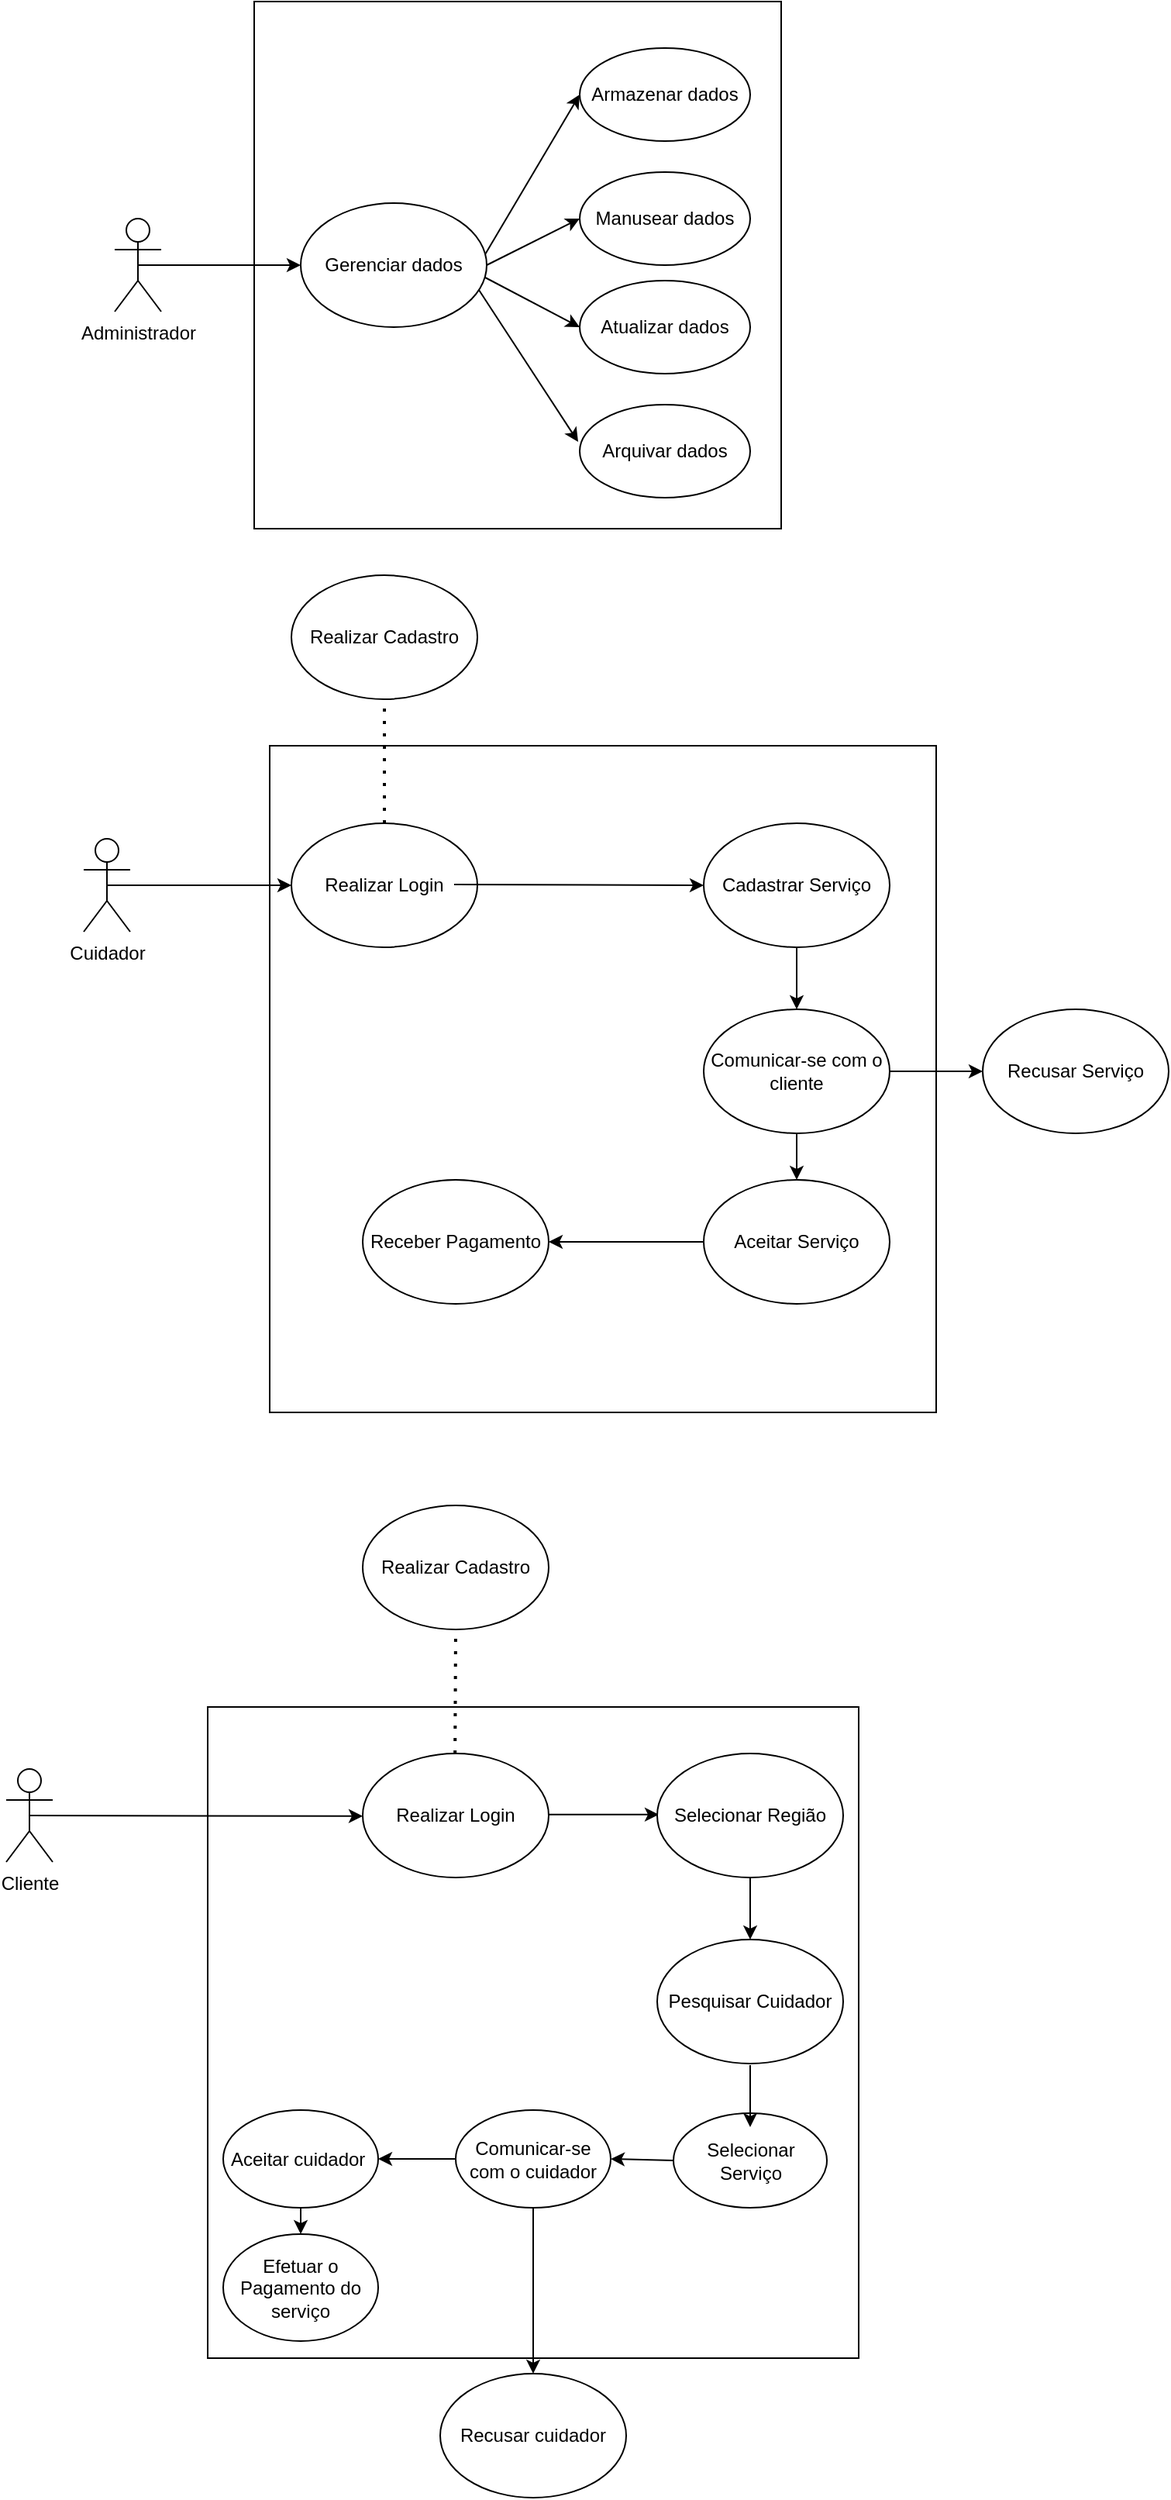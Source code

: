 <mxfile version="20.6.0" type="github">
  <diagram id="1JFybXOpvzETL5H1QQ5i" name="Página-1">
    <mxGraphModel dx="1038" dy="571" grid="0" gridSize="10" guides="1" tooltips="1" connect="1" arrows="1" fold="1" page="1" pageScale="1" pageWidth="827" pageHeight="1169" math="0" shadow="0">
      <root>
        <mxCell id="0" />
        <mxCell id="1" parent="0" />
        <mxCell id="8y08LUwxxKNc5G4AUGIe-8" value="" style="whiteSpace=wrap;html=1;aspect=fixed;" parent="1" vertex="1">
          <mxGeometry x="240" y="1110" width="420" height="420" as="geometry" />
        </mxCell>
        <mxCell id="8y08LUwxxKNc5G4AUGIe-5" value="" style="whiteSpace=wrap;html=1;aspect=fixed;" parent="1" vertex="1">
          <mxGeometry x="280" y="490" width="430" height="430" as="geometry" />
        </mxCell>
        <mxCell id="NHUJ_iVghNOpvBfTZE3G-16" value="" style="whiteSpace=wrap;html=1;aspect=fixed;" parent="1" vertex="1">
          <mxGeometry x="270" y="10" width="340" height="340" as="geometry" />
        </mxCell>
        <mxCell id="NHUJ_iVghNOpvBfTZE3G-1" value="Cliente" style="shape=umlActor;verticalLabelPosition=bottom;verticalAlign=top;html=1;outlineConnect=0;" parent="1" vertex="1">
          <mxGeometry x="110" y="1150" width="30" height="60" as="geometry" />
        </mxCell>
        <mxCell id="NHUJ_iVghNOpvBfTZE3G-2" value="Cuidador" style="shape=umlActor;verticalLabelPosition=bottom;verticalAlign=top;html=1;outlineConnect=0;" parent="1" vertex="1">
          <mxGeometry x="160" y="550" width="30" height="60" as="geometry" />
        </mxCell>
        <mxCell id="NHUJ_iVghNOpvBfTZE3G-3" value="Realizar Login" style="ellipse;whiteSpace=wrap;html=1;" parent="1" vertex="1">
          <mxGeometry x="294" y="540" width="120" height="80" as="geometry" />
        </mxCell>
        <mxCell id="NHUJ_iVghNOpvBfTZE3G-5" value="Administrador" style="shape=umlActor;verticalLabelPosition=bottom;verticalAlign=top;html=1;outlineConnect=0;" parent="1" vertex="1">
          <mxGeometry x="180" y="150" width="30" height="60" as="geometry" />
        </mxCell>
        <mxCell id="NHUJ_iVghNOpvBfTZE3G-6" value="Gerenciar dados" style="ellipse;whiteSpace=wrap;html=1;" parent="1" vertex="1">
          <mxGeometry x="300" y="140" width="120" height="80" as="geometry" />
        </mxCell>
        <mxCell id="NHUJ_iVghNOpvBfTZE3G-7" value="Armazenar dados" style="ellipse;whiteSpace=wrap;html=1;" parent="1" vertex="1">
          <mxGeometry x="480" y="40" width="110" height="60" as="geometry" />
        </mxCell>
        <mxCell id="NHUJ_iVghNOpvBfTZE3G-8" value="Manusear dados" style="ellipse;whiteSpace=wrap;html=1;" parent="1" vertex="1">
          <mxGeometry x="480" y="120" width="110" height="60" as="geometry" />
        </mxCell>
        <mxCell id="NHUJ_iVghNOpvBfTZE3G-9" value="Atualizar dados" style="ellipse;whiteSpace=wrap;html=1;" parent="1" vertex="1">
          <mxGeometry x="480" y="190" width="110" height="60" as="geometry" />
        </mxCell>
        <mxCell id="NHUJ_iVghNOpvBfTZE3G-10" value="Arquivar dados" style="ellipse;whiteSpace=wrap;html=1;" parent="1" vertex="1">
          <mxGeometry x="480" y="270" width="110" height="60" as="geometry" />
        </mxCell>
        <mxCell id="NHUJ_iVghNOpvBfTZE3G-11" value="" style="endArrow=classic;html=1;rounded=0;exitX=0.5;exitY=0.5;exitDx=0;exitDy=0;exitPerimeter=0;entryX=0;entryY=0.5;entryDx=0;entryDy=0;" parent="1" source="NHUJ_iVghNOpvBfTZE3G-5" target="NHUJ_iVghNOpvBfTZE3G-6" edge="1">
          <mxGeometry width="50" height="50" relative="1" as="geometry">
            <mxPoint x="300" y="420" as="sourcePoint" />
            <mxPoint x="350" y="370" as="targetPoint" />
          </mxGeometry>
        </mxCell>
        <mxCell id="NHUJ_iVghNOpvBfTZE3G-12" value="" style="endArrow=classic;html=1;rounded=0;exitX=0.992;exitY=0.413;exitDx=0;exitDy=0;exitPerimeter=0;entryX=0;entryY=0.5;entryDx=0;entryDy=0;" parent="1" source="NHUJ_iVghNOpvBfTZE3G-6" target="NHUJ_iVghNOpvBfTZE3G-7" edge="1">
          <mxGeometry width="50" height="50" relative="1" as="geometry">
            <mxPoint x="410" y="190" as="sourcePoint" />
            <mxPoint x="460" y="140" as="targetPoint" />
          </mxGeometry>
        </mxCell>
        <mxCell id="NHUJ_iVghNOpvBfTZE3G-13" value="" style="endArrow=classic;html=1;rounded=0;exitX=1;exitY=0.5;exitDx=0;exitDy=0;entryX=0;entryY=0.5;entryDx=0;entryDy=0;" parent="1" source="NHUJ_iVghNOpvBfTZE3G-6" target="NHUJ_iVghNOpvBfTZE3G-8" edge="1">
          <mxGeometry width="50" height="50" relative="1" as="geometry">
            <mxPoint x="429.04" y="183.04" as="sourcePoint" />
            <mxPoint x="490" y="80" as="targetPoint" />
          </mxGeometry>
        </mxCell>
        <mxCell id="NHUJ_iVghNOpvBfTZE3G-14" value="" style="endArrow=classic;html=1;rounded=0;exitX=0.992;exitY=0.6;exitDx=0;exitDy=0;entryX=0;entryY=0.5;entryDx=0;entryDy=0;exitPerimeter=0;" parent="1" source="NHUJ_iVghNOpvBfTZE3G-6" target="NHUJ_iVghNOpvBfTZE3G-9" edge="1">
          <mxGeometry width="50" height="50" relative="1" as="geometry">
            <mxPoint x="430" y="190" as="sourcePoint" />
            <mxPoint x="490" y="160" as="targetPoint" />
          </mxGeometry>
        </mxCell>
        <mxCell id="NHUJ_iVghNOpvBfTZE3G-15" value="" style="endArrow=classic;html=1;rounded=0;entryX=-0.009;entryY=0.4;entryDx=0;entryDy=0;entryPerimeter=0;exitX=0.958;exitY=0.7;exitDx=0;exitDy=0;exitPerimeter=0;" parent="1" source="NHUJ_iVghNOpvBfTZE3G-6" target="NHUJ_iVghNOpvBfTZE3G-10" edge="1">
          <mxGeometry width="50" height="50" relative="1" as="geometry">
            <mxPoint x="380" y="250" as="sourcePoint" />
            <mxPoint x="490" y="230" as="targetPoint" />
          </mxGeometry>
        </mxCell>
        <mxCell id="NHUJ_iVghNOpvBfTZE3G-19" value="" style="endArrow=classic;html=1;rounded=0;entryX=0;entryY=0.5;entryDx=0;entryDy=0;exitX=0.5;exitY=0.5;exitDx=0;exitDy=0;exitPerimeter=0;" parent="1" source="NHUJ_iVghNOpvBfTZE3G-2" target="NHUJ_iVghNOpvBfTZE3G-3" edge="1">
          <mxGeometry width="50" height="50" relative="1" as="geometry">
            <mxPoint x="210.0" y="640" as="sourcePoint" />
            <mxPoint x="290" y="570" as="targetPoint" />
          </mxGeometry>
        </mxCell>
        <mxCell id="NHUJ_iVghNOpvBfTZE3G-20" value="Realizar Cadastro" style="ellipse;whiteSpace=wrap;html=1;container=1;" parent="1" vertex="1">
          <mxGeometry x="294" y="380" width="120" height="80" as="geometry" />
        </mxCell>
        <mxCell id="NHUJ_iVghNOpvBfTZE3G-22" value="" style="endArrow=none;dashed=1;html=1;dashPattern=1 3;strokeWidth=2;rounded=0;exitX=0.5;exitY=0;exitDx=0;exitDy=0;entryX=0.5;entryY=1;entryDx=0;entryDy=0;" parent="1" source="NHUJ_iVghNOpvBfTZE3G-3" target="NHUJ_iVghNOpvBfTZE3G-20" edge="1">
          <mxGeometry width="50" height="50" relative="1" as="geometry">
            <mxPoint x="370" y="560" as="sourcePoint" />
            <mxPoint x="430" y="500" as="targetPoint" />
          </mxGeometry>
        </mxCell>
        <mxCell id="NHUJ_iVghNOpvBfTZE3G-4" value="Cadastrar Serviço" style="ellipse;whiteSpace=wrap;html=1;container=1;" parent="1" vertex="1">
          <mxGeometry x="560" y="540" width="120" height="80" as="geometry" />
        </mxCell>
        <mxCell id="NHUJ_iVghNOpvBfTZE3G-26" value="" style="endArrow=classic;html=1;rounded=0;exitX=0.5;exitY=0.5;exitDx=0;exitDy=0;exitPerimeter=0;entryX=0;entryY=0.5;entryDx=0;entryDy=0;" parent="1" target="NHUJ_iVghNOpvBfTZE3G-4" edge="1">
          <mxGeometry width="50" height="50" relative="1" as="geometry">
            <mxPoint x="399" y="579.5" as="sourcePoint" />
            <mxPoint x="470" y="579.5" as="targetPoint" />
          </mxGeometry>
        </mxCell>
        <mxCell id="NHUJ_iVghNOpvBfTZE3G-27" value="" style="endArrow=classic;html=1;rounded=0;entryX=0;entryY=0.5;entryDx=0;entryDy=0;exitX=0.5;exitY=0.5;exitDx=0;exitDy=0;exitPerimeter=0;" parent="1" source="NHUJ_iVghNOpvBfTZE3G-1" edge="1">
          <mxGeometry width="50" height="50" relative="1" as="geometry">
            <mxPoint x="235" y="1180.41" as="sourcePoint" />
            <mxPoint x="340" y="1180.41" as="targetPoint" />
          </mxGeometry>
        </mxCell>
        <mxCell id="NHUJ_iVghNOpvBfTZE3G-28" value="Realizar Login" style="ellipse;whiteSpace=wrap;html=1;" parent="1" vertex="1">
          <mxGeometry x="340" y="1140" width="120" height="80" as="geometry" />
        </mxCell>
        <mxCell id="NHUJ_iVghNOpvBfTZE3G-29" value="" style="endArrow=none;dashed=1;html=1;dashPattern=1 3;strokeWidth=2;rounded=0;exitX=0.5;exitY=0;exitDx=0;exitDy=0;entryX=0.5;entryY=1;entryDx=0;entryDy=0;" parent="1" target="NHUJ_iVghNOpvBfTZE3G-32" edge="1">
          <mxGeometry width="50" height="50" relative="1" as="geometry">
            <mxPoint x="399.58" y="1140" as="sourcePoint" />
            <mxPoint x="400" y="1090" as="targetPoint" />
          </mxGeometry>
        </mxCell>
        <mxCell id="NHUJ_iVghNOpvBfTZE3G-32" value="Realizar Cadastro" style="ellipse;whiteSpace=wrap;html=1;container=1;" parent="1" vertex="1">
          <mxGeometry x="340" y="980" width="120" height="80" as="geometry" />
        </mxCell>
        <mxCell id="NHUJ_iVghNOpvBfTZE3G-33" value="" style="endArrow=classic;html=1;rounded=0;exitX=0.5;exitY=0.5;exitDx=0;exitDy=0;exitPerimeter=0;" parent="1" edge="1">
          <mxGeometry width="50" height="50" relative="1" as="geometry">
            <mxPoint x="460" y="1179.41" as="sourcePoint" />
            <mxPoint x="531" y="1179.41" as="targetPoint" />
          </mxGeometry>
        </mxCell>
        <mxCell id="NHUJ_iVghNOpvBfTZE3G-34" value="Selecionar Serviço" style="ellipse;whiteSpace=wrap;html=1;container=1;" parent="1" vertex="1">
          <mxGeometry x="540.5" y="1372" width="99" height="61" as="geometry" />
        </mxCell>
        <mxCell id="NHUJ_iVghNOpvBfTZE3G-35" value="" style="endArrow=classic;html=1;rounded=0;entryX=1;entryY=0.5;entryDx=0;entryDy=0;exitX=0;exitY=0.5;exitDx=0;exitDy=0;" parent="1" source="NHUJ_iVghNOpvBfTZE3G-34" target="8y08LUwxxKNc5G4AUGIe-6" edge="1">
          <mxGeometry width="50" height="50" relative="1" as="geometry">
            <mxPoint x="527" y="1422" as="sourcePoint" />
            <mxPoint x="460" y="1422" as="targetPoint" />
          </mxGeometry>
        </mxCell>
        <mxCell id="NHUJ_iVghNOpvBfTZE3G-36" value="Efetuar o Pagamento do serviço" style="ellipse;whiteSpace=wrap;html=1;container=1;" parent="1" vertex="1">
          <mxGeometry x="250" y="1450" width="100" height="69" as="geometry" />
        </mxCell>
        <mxCell id="NHUJ_iVghNOpvBfTZE3G-39" value="Selecionar Região" style="ellipse;whiteSpace=wrap;html=1;container=1;" parent="1" vertex="1">
          <mxGeometry x="530" y="1140" width="120" height="80" as="geometry" />
        </mxCell>
        <mxCell id="NHUJ_iVghNOpvBfTZE3G-40" value="" style="endArrow=classic;html=1;rounded=0;exitX=0.5;exitY=1;exitDx=0;exitDy=0;entryX=0.5;entryY=0;entryDx=0;entryDy=0;" parent="1" source="NHUJ_iVghNOpvBfTZE3G-39" target="NHUJ_iVghNOpvBfTZE3G-41" edge="1">
          <mxGeometry width="50" height="50" relative="1" as="geometry">
            <mxPoint x="540" y="1300" as="sourcePoint" />
            <mxPoint x="590" y="1270" as="targetPoint" />
          </mxGeometry>
        </mxCell>
        <mxCell id="NHUJ_iVghNOpvBfTZE3G-41" value="Pesquisar Cuidador" style="ellipse;whiteSpace=wrap;html=1;container=1;" parent="1" vertex="1">
          <mxGeometry x="530" y="1260" width="120" height="80" as="geometry" />
        </mxCell>
        <mxCell id="NHUJ_iVghNOpvBfTZE3G-42" value="" style="endArrow=classic;html=1;rounded=0;exitX=0.5;exitY=1;exitDx=0;exitDy=0;entryX=0.5;entryY=0;entryDx=0;entryDy=0;" parent="1" edge="1">
          <mxGeometry width="50" height="50" relative="1" as="geometry">
            <mxPoint x="590" y="1341" as="sourcePoint" />
            <mxPoint x="590" y="1381" as="targetPoint" />
          </mxGeometry>
        </mxCell>
        <mxCell id="NHUJ_iVghNOpvBfTZE3G-45" value="Comunicar-se com o cliente" style="ellipse;whiteSpace=wrap;html=1;" parent="1" vertex="1">
          <mxGeometry x="560" y="660" width="120" height="80" as="geometry" />
        </mxCell>
        <mxCell id="NHUJ_iVghNOpvBfTZE3G-46" value="" style="endArrow=classic;html=1;rounded=0;exitX=0.5;exitY=1;exitDx=0;exitDy=0;entryX=0.5;entryY=0;entryDx=0;entryDy=0;" parent="1" source="NHUJ_iVghNOpvBfTZE3G-4" target="NHUJ_iVghNOpvBfTZE3G-45" edge="1">
          <mxGeometry width="50" height="50" relative="1" as="geometry">
            <mxPoint x="370" y="850" as="sourcePoint" />
            <mxPoint x="420" y="800" as="targetPoint" />
          </mxGeometry>
        </mxCell>
        <mxCell id="NHUJ_iVghNOpvBfTZE3G-47" value="Aceitar Serviço" style="ellipse;whiteSpace=wrap;html=1;" parent="1" vertex="1">
          <mxGeometry x="560" y="770" width="120" height="80" as="geometry" />
        </mxCell>
        <mxCell id="NHUJ_iVghNOpvBfTZE3G-48" value="Recusar Serviço" style="ellipse;whiteSpace=wrap;html=1;" parent="1" vertex="1">
          <mxGeometry x="740" y="660" width="120" height="80" as="geometry" />
        </mxCell>
        <mxCell id="8y08LUwxxKNc5G4AUGIe-1" value="" style="endArrow=classic;html=1;rounded=0;exitX=0.5;exitY=1;exitDx=0;exitDy=0;entryX=0.5;entryY=0;entryDx=0;entryDy=0;" parent="1" source="NHUJ_iVghNOpvBfTZE3G-45" target="NHUJ_iVghNOpvBfTZE3G-47" edge="1">
          <mxGeometry width="50" height="50" relative="1" as="geometry">
            <mxPoint x="390" y="730" as="sourcePoint" />
            <mxPoint x="440" y="680" as="targetPoint" />
          </mxGeometry>
        </mxCell>
        <mxCell id="8y08LUwxxKNc5G4AUGIe-2" value="" style="endArrow=classic;html=1;rounded=0;exitX=1;exitY=0.5;exitDx=0;exitDy=0;entryX=0;entryY=0.5;entryDx=0;entryDy=0;" parent="1" source="NHUJ_iVghNOpvBfTZE3G-45" target="NHUJ_iVghNOpvBfTZE3G-48" edge="1">
          <mxGeometry width="50" height="50" relative="1" as="geometry">
            <mxPoint x="350" y="770" as="sourcePoint" />
            <mxPoint x="400" y="720" as="targetPoint" />
          </mxGeometry>
        </mxCell>
        <mxCell id="8y08LUwxxKNc5G4AUGIe-3" value="Receber Pagamento" style="ellipse;whiteSpace=wrap;html=1;" parent="1" vertex="1">
          <mxGeometry x="340" y="770" width="120" height="80" as="geometry" />
        </mxCell>
        <mxCell id="8y08LUwxxKNc5G4AUGIe-4" value="" style="endArrow=classic;html=1;rounded=0;exitX=0;exitY=0.5;exitDx=0;exitDy=0;entryX=1;entryY=0.5;entryDx=0;entryDy=0;" parent="1" source="NHUJ_iVghNOpvBfTZE3G-47" target="8y08LUwxxKNc5G4AUGIe-3" edge="1">
          <mxGeometry width="50" height="50" relative="1" as="geometry">
            <mxPoint x="500" y="880" as="sourcePoint" />
            <mxPoint x="550" y="830" as="targetPoint" />
          </mxGeometry>
        </mxCell>
        <mxCell id="8y08LUwxxKNc5G4AUGIe-11" style="edgeStyle=orthogonalEdgeStyle;rounded=0;orthogonalLoop=1;jettySize=auto;html=1;exitX=0.5;exitY=1;exitDx=0;exitDy=0;entryX=0.5;entryY=0;entryDx=0;entryDy=0;" parent="1" source="8y08LUwxxKNc5G4AUGIe-6" target="8y08LUwxxKNc5G4AUGIe-9" edge="1">
          <mxGeometry relative="1" as="geometry" />
        </mxCell>
        <mxCell id="8y08LUwxxKNc5G4AUGIe-13" style="edgeStyle=orthogonalEdgeStyle;rounded=0;orthogonalLoop=1;jettySize=auto;html=1;exitX=0;exitY=0.5;exitDx=0;exitDy=0;entryX=1;entryY=0.5;entryDx=0;entryDy=0;" parent="1" source="8y08LUwxxKNc5G4AUGIe-6" target="8y08LUwxxKNc5G4AUGIe-12" edge="1">
          <mxGeometry relative="1" as="geometry" />
        </mxCell>
        <mxCell id="8y08LUwxxKNc5G4AUGIe-6" value="Comunicar-se com o cuidador" style="ellipse;whiteSpace=wrap;html=1;container=1;" parent="1" vertex="1">
          <mxGeometry x="400" y="1370" width="100" height="63" as="geometry" />
        </mxCell>
        <mxCell id="8y08LUwxxKNc5G4AUGIe-9" value="Recusar cuidador" style="ellipse;whiteSpace=wrap;html=1;container=1;" parent="1" vertex="1">
          <mxGeometry x="390" y="1540" width="120" height="80" as="geometry" />
        </mxCell>
        <mxCell id="8y08LUwxxKNc5G4AUGIe-14" style="edgeStyle=orthogonalEdgeStyle;rounded=0;orthogonalLoop=1;jettySize=auto;html=1;exitX=0.5;exitY=1;exitDx=0;exitDy=0;entryX=0.5;entryY=0;entryDx=0;entryDy=0;" parent="1" source="8y08LUwxxKNc5G4AUGIe-12" target="NHUJ_iVghNOpvBfTZE3G-36" edge="1">
          <mxGeometry relative="1" as="geometry" />
        </mxCell>
        <mxCell id="8y08LUwxxKNc5G4AUGIe-12" value="Aceitar cuidador&amp;nbsp;" style="ellipse;whiteSpace=wrap;html=1;container=1;" parent="1" vertex="1">
          <mxGeometry x="250" y="1370" width="100" height="63" as="geometry" />
        </mxCell>
      </root>
    </mxGraphModel>
  </diagram>
</mxfile>
